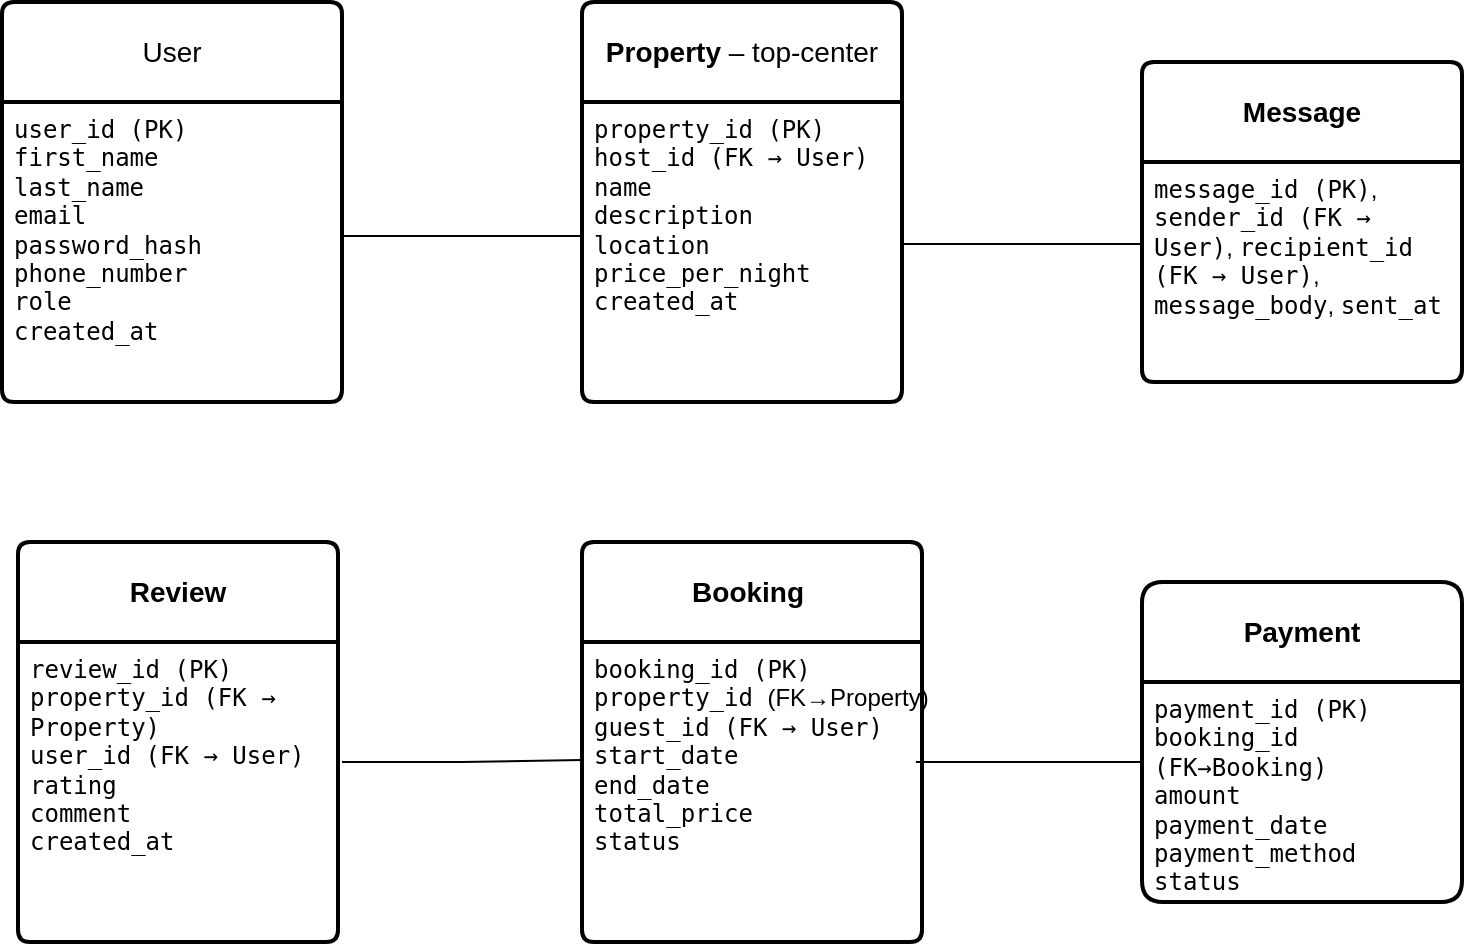 <mxfile version="28.1.2">
  <diagram name="Page-1" id="QOgP27QQkh5UKU3Zi85w">
    <mxGraphModel dx="1103" dy="462" grid="1" gridSize="10" guides="1" tooltips="1" connect="1" arrows="1" fold="1" page="1" pageScale="1" pageWidth="850" pageHeight="1100" math="0" shadow="0">
      <root>
        <mxCell id="0" />
        <mxCell id="1" parent="0" />
        <mxCell id="WPBB9UyUjFrV8AXuWgpG-5" value="User" style="swimlane;childLayout=stackLayout;horizontal=1;startSize=50;horizontalStack=0;rounded=1;fontSize=14;fontStyle=0;strokeWidth=2;resizeParent=0;resizeLast=1;shadow=0;dashed=0;align=center;arcSize=4;whiteSpace=wrap;html=1;" vertex="1" parent="1">
          <mxGeometry x="70" y="320" width="170" height="200" as="geometry" />
        </mxCell>
        <mxCell id="WPBB9UyUjFrV8AXuWgpG-6" value="&lt;code data-end=&quot;270&quot; data-start=&quot;256&quot;&gt;user_id (PK)&lt;/code&gt;&lt;div&gt;&lt;code data-end=&quot;284&quot; data-start=&quot;272&quot;&gt;first_name&lt;/code&gt;&lt;/div&gt;&lt;div&gt;&lt;code data-end=&quot;297&quot; data-start=&quot;286&quot;&gt;last_name&lt;/code&gt;&lt;/div&gt;&lt;div&gt;&lt;code data-end=&quot;306&quot; data-start=&quot;299&quot;&gt;email&lt;/code&gt;&lt;/div&gt;&lt;div&gt;&lt;code data-end=&quot;323&quot; data-start=&quot;308&quot;&gt;password_hash&lt;/code&gt;&lt;/div&gt;&lt;div&gt;&lt;code data-end=&quot;339&quot; data-start=&quot;325&quot;&gt;phone_number&lt;/code&gt;&lt;/div&gt;&lt;div&gt;&lt;code data-end=&quot;347&quot; data-start=&quot;341&quot;&gt;role&lt;/code&gt;&lt;/div&gt;&lt;div&gt;&lt;code data-end=&quot;361&quot; data-start=&quot;349&quot;&gt;created_at&lt;/code&gt;&lt;/div&gt;" style="align=left;strokeColor=none;fillColor=none;spacingLeft=4;spacingRight=4;fontSize=12;verticalAlign=top;resizable=0;rotatable=0;part=1;html=1;whiteSpace=wrap;" vertex="1" parent="WPBB9UyUjFrV8AXuWgpG-5">
          <mxGeometry y="50" width="170" height="150" as="geometry" />
        </mxCell>
        <mxCell id="WPBB9UyUjFrV8AXuWgpG-22" value="" style="endArrow=none;html=1;rounded=0;" edge="1" parent="1">
          <mxGeometry relative="1" as="geometry">
            <mxPoint x="240" y="437" as="sourcePoint" />
            <mxPoint x="360" y="437" as="targetPoint" />
            <Array as="points" />
          </mxGeometry>
        </mxCell>
        <mxCell id="WPBB9UyUjFrV8AXuWgpG-53" value="&lt;strong data-end=&quot;377&quot; data-start=&quot;365&quot;&gt;Property&lt;/strong&gt; – top-center" style="swimlane;childLayout=stackLayout;horizontal=1;startSize=50;horizontalStack=0;rounded=1;fontSize=14;fontStyle=0;strokeWidth=2;resizeParent=0;resizeLast=1;shadow=0;dashed=0;align=center;arcSize=4;whiteSpace=wrap;html=1;" vertex="1" parent="1">
          <mxGeometry x="360" y="320" width="160" height="200" as="geometry" />
        </mxCell>
        <mxCell id="WPBB9UyUjFrV8AXuWgpG-54" value="&lt;code data-end=&quot;427&quot; data-start=&quot;409&quot;&gt;property_id (PK)&lt;/code&gt;&lt;div&gt;&lt;div&gt;&lt;code data-end=&quot;450&quot; data-start=&quot;429&quot;&gt;host_id (FK → User)&lt;/code&gt;&lt;div&gt;&lt;code data-end=&quot;458&quot; data-start=&quot;452&quot;&gt;name&lt;/code&gt;&lt;/div&gt;&lt;div&gt;&lt;code data-end=&quot;473&quot; data-start=&quot;460&quot;&gt;description&lt;/code&gt;&lt;/div&gt;&lt;div&gt;&lt;code data-end=&quot;485&quot; data-start=&quot;475&quot;&gt;location&lt;/code&gt;&amp;nbsp;&lt;/div&gt;&lt;div&gt;&lt;code data-end=&quot;504&quot; data-start=&quot;487&quot;&gt;price_per_night&lt;/code&gt;&lt;/div&gt;&lt;div&gt;&lt;code data-end=&quot;518&quot; data-start=&quot;506&quot;&gt;created_at&lt;/code&gt;&lt;/div&gt;&lt;/div&gt;&lt;/div&gt;" style="align=left;strokeColor=none;fillColor=none;spacingLeft=4;spacingRight=4;fontSize=12;verticalAlign=top;resizable=0;rotatable=0;part=1;html=1;whiteSpace=wrap;" vertex="1" parent="WPBB9UyUjFrV8AXuWgpG-53">
          <mxGeometry y="50" width="160" height="150" as="geometry" />
        </mxCell>
        <mxCell id="WPBB9UyUjFrV8AXuWgpG-56" value="&lt;strong data-end=&quot;1007&quot; data-start=&quot;996&quot;&gt;Message&lt;/strong&gt;" style="swimlane;childLayout=stackLayout;horizontal=1;startSize=50;horizontalStack=0;rounded=1;fontSize=14;fontStyle=0;strokeWidth=2;resizeParent=0;resizeLast=1;shadow=0;dashed=0;align=center;arcSize=4;whiteSpace=wrap;html=1;" vertex="1" parent="1">
          <mxGeometry x="640" y="350" width="160" height="160" as="geometry" />
        </mxCell>
        <mxCell id="WPBB9UyUjFrV8AXuWgpG-57" value="&lt;code data-end=&quot;1055&quot; data-start=&quot;1038&quot;&gt;message_id (PK)&lt;/code&gt;, &lt;code data-end=&quot;1080&quot; data-start=&quot;1057&quot;&gt;sender_id (FK → User)&lt;/code&gt;, &lt;code data-end=&quot;1108&quot; data-start=&quot;1082&quot;&gt;recipient_id (FK → User)&lt;/code&gt;, &lt;code data-end=&quot;1124&quot; data-start=&quot;1110&quot;&gt;message_body&lt;/code&gt;, &lt;code data-end=&quot;1135&quot; data-start=&quot;1126&quot;&gt;sent_at&lt;/code&gt;" style="align=left;strokeColor=none;fillColor=none;spacingLeft=4;spacingRight=4;fontSize=12;verticalAlign=top;resizable=0;rotatable=0;part=1;html=1;whiteSpace=wrap;" vertex="1" parent="WPBB9UyUjFrV8AXuWgpG-56">
          <mxGeometry y="50" width="160" height="110" as="geometry" />
        </mxCell>
        <mxCell id="WPBB9UyUjFrV8AXuWgpG-58" value="&lt;b&gt;Booking&amp;nbsp;&lt;/b&gt;" style="swimlane;childLayout=stackLayout;horizontal=1;startSize=50;horizontalStack=0;rounded=1;fontSize=14;fontStyle=0;strokeWidth=2;resizeParent=0;resizeLast=1;shadow=0;dashed=0;align=center;arcSize=4;whiteSpace=wrap;html=1;" vertex="1" parent="1">
          <mxGeometry x="360" y="590" width="170" height="200" as="geometry" />
        </mxCell>
        <mxCell id="WPBB9UyUjFrV8AXuWgpG-65" value="&lt;code data-end=&quot;585&quot; data-start=&quot;568&quot;&gt;booking_id (PK)&lt;/code&gt;&lt;div&gt;&lt;code data-end=&quot;616&quot; data-start=&quot;587&quot;&gt;property_id&amp;nbsp;&lt;/code&gt;&lt;span style=&quot;background-color: transparent; color: light-dark(rgb(0, 0, 0), rgb(255, 255, 255));&quot;&gt;(FK→Property)&lt;/span&gt;&lt;/div&gt;&lt;div&gt;&lt;code data-end=&quot;640&quot; data-start=&quot;618&quot;&gt;guest_id (FK → User)&lt;/code&gt;&lt;/div&gt;&lt;div&gt;&lt;code data-end=&quot;654&quot; data-start=&quot;642&quot;&gt;start_date&lt;/code&gt;&lt;/div&gt;&lt;div&gt;&lt;code data-end=&quot;666&quot; data-start=&quot;656&quot;&gt;end_date&lt;/code&gt;&lt;/div&gt;&lt;div&gt;&lt;code data-end=&quot;681&quot; data-start=&quot;668&quot;&gt;total_price&lt;/code&gt;&lt;/div&gt;&lt;div&gt;&lt;code data-end=&quot;691&quot; data-start=&quot;683&quot;&gt;status&lt;/code&gt;&lt;/div&gt;" style="align=left;strokeColor=none;fillColor=none;spacingLeft=4;spacingRight=4;fontSize=12;verticalAlign=top;resizable=0;rotatable=0;part=1;html=1;whiteSpace=wrap;" vertex="1" parent="WPBB9UyUjFrV8AXuWgpG-58">
          <mxGeometry y="50" width="170" height="150" as="geometry" />
        </mxCell>
        <mxCell id="WPBB9UyUjFrV8AXuWgpG-60" value="&lt;strong data-end=&quot;854&quot; data-start=&quot;844&quot;&gt;Review&lt;/strong&gt;" style="swimlane;childLayout=stackLayout;horizontal=1;startSize=50;horizontalStack=0;rounded=1;fontSize=14;fontStyle=0;strokeWidth=2;resizeParent=0;resizeLast=1;shadow=0;dashed=0;align=center;arcSize=4;whiteSpace=wrap;html=1;" vertex="1" parent="1">
          <mxGeometry x="78" y="590" width="160" height="200" as="geometry" />
        </mxCell>
        <mxCell id="WPBB9UyUjFrV8AXuWgpG-61" value="&lt;code data-end=&quot;903&quot; data-start=&quot;887&quot;&gt;review_id (PK)&lt;/code&gt;&lt;div&gt;&lt;code data-end=&quot;934&quot; data-start=&quot;905&quot;&gt;property_id (FK → Property)&lt;/code&gt;&lt;/div&gt;&lt;div&gt;&lt;code data-end=&quot;957&quot; data-start=&quot;936&quot;&gt;user_id (FK → User)&lt;/code&gt;&lt;/div&gt;&lt;div&gt;&lt;code data-end=&quot;967&quot; data-start=&quot;959&quot;&gt;rating&lt;/code&gt;&lt;/div&gt;&lt;div&gt;&lt;code data-end=&quot;978&quot; data-start=&quot;969&quot;&gt;comment&lt;/code&gt;&lt;/div&gt;&lt;div&gt;&lt;code data-end=&quot;992&quot; data-start=&quot;980&quot;&gt;created_at&lt;/code&gt;&lt;/div&gt;" style="align=left;strokeColor=none;fillColor=none;spacingLeft=4;spacingRight=4;fontSize=12;verticalAlign=top;resizable=0;rotatable=0;part=1;html=1;whiteSpace=wrap;" vertex="1" parent="WPBB9UyUjFrV8AXuWgpG-60">
          <mxGeometry y="50" width="160" height="150" as="geometry" />
        </mxCell>
        <mxCell id="WPBB9UyUjFrV8AXuWgpG-62" value="&lt;b&gt;Payment&lt;/b&gt;" style="swimlane;childLayout=stackLayout;horizontal=1;startSize=50;horizontalStack=0;rounded=1;fontSize=14;fontStyle=0;strokeWidth=2;resizeParent=0;resizeLast=1;shadow=0;dashed=0;align=center;arcSize=7;whiteSpace=wrap;html=1;" vertex="1" parent="1">
          <mxGeometry x="640" y="610" width="160" height="160" as="geometry" />
        </mxCell>
        <mxCell id="WPBB9UyUjFrV8AXuWgpG-64" value="&lt;code data-end=&quot;757&quot; data-start=&quot;740&quot;&gt;payment_id (PK)&lt;/code&gt;&lt;div&gt;&lt;code data-end=&quot;786&quot; data-start=&quot;759&quot;&gt;booking_id (FK→Booking)&lt;/code&gt;&lt;/div&gt;&lt;div&gt;&lt;code data-end=&quot;796&quot; data-start=&quot;788&quot;&gt;amount&lt;/code&gt;&lt;/div&gt;&lt;div&gt;&lt;code data-end=&quot;812&quot; data-start=&quot;798&quot;&gt;payment_date&lt;/code&gt;&lt;/div&gt;&lt;div&gt;&lt;code data-end=&quot;830&quot; data-start=&quot;814&quot;&gt;payment_method&lt;/code&gt;&lt;/div&gt;&lt;div&gt;&lt;code data-end=&quot;840&quot; data-start=&quot;832&quot;&gt;status&lt;/code&gt;&lt;/div&gt;" style="align=left;strokeColor=none;fillColor=none;spacingLeft=4;spacingRight=4;fontSize=12;verticalAlign=top;resizable=0;rotatable=0;part=1;html=1;whiteSpace=wrap;" vertex="1" parent="WPBB9UyUjFrV8AXuWgpG-62">
          <mxGeometry y="50" width="160" height="110" as="geometry" />
        </mxCell>
        <mxCell id="WPBB9UyUjFrV8AXuWgpG-66" value="" style="endArrow=none;html=1;rounded=0;entryX=0;entryY=0.393;entryDx=0;entryDy=0;entryPerimeter=0;" edge="1" parent="1" target="WPBB9UyUjFrV8AXuWgpG-65">
          <mxGeometry relative="1" as="geometry">
            <mxPoint x="240" y="700" as="sourcePoint" />
            <mxPoint x="350" y="700" as="targetPoint" />
            <Array as="points">
              <mxPoint x="300" y="700" />
            </Array>
          </mxGeometry>
        </mxCell>
        <mxCell id="WPBB9UyUjFrV8AXuWgpG-69" value="" style="endArrow=none;html=1;rounded=0;entryX=0;entryY=0.409;entryDx=0;entryDy=0;entryPerimeter=0;" edge="1" parent="1">
          <mxGeometry relative="1" as="geometry">
            <mxPoint x="520" y="440.996" as="sourcePoint" />
            <mxPoint x="640" y="440.99" as="targetPoint" />
            <Array as="points" />
          </mxGeometry>
        </mxCell>
        <mxCell id="WPBB9UyUjFrV8AXuWgpG-71" value="" style="endArrow=none;html=1;rounded=0;exitX=0.982;exitY=0.4;exitDx=0;exitDy=0;exitPerimeter=0;" edge="1" parent="1" source="WPBB9UyUjFrV8AXuWgpG-65">
          <mxGeometry relative="1" as="geometry">
            <mxPoint x="530" y="700" as="sourcePoint" />
            <mxPoint x="640" y="700" as="targetPoint" />
            <Array as="points" />
          </mxGeometry>
        </mxCell>
      </root>
    </mxGraphModel>
  </diagram>
</mxfile>

